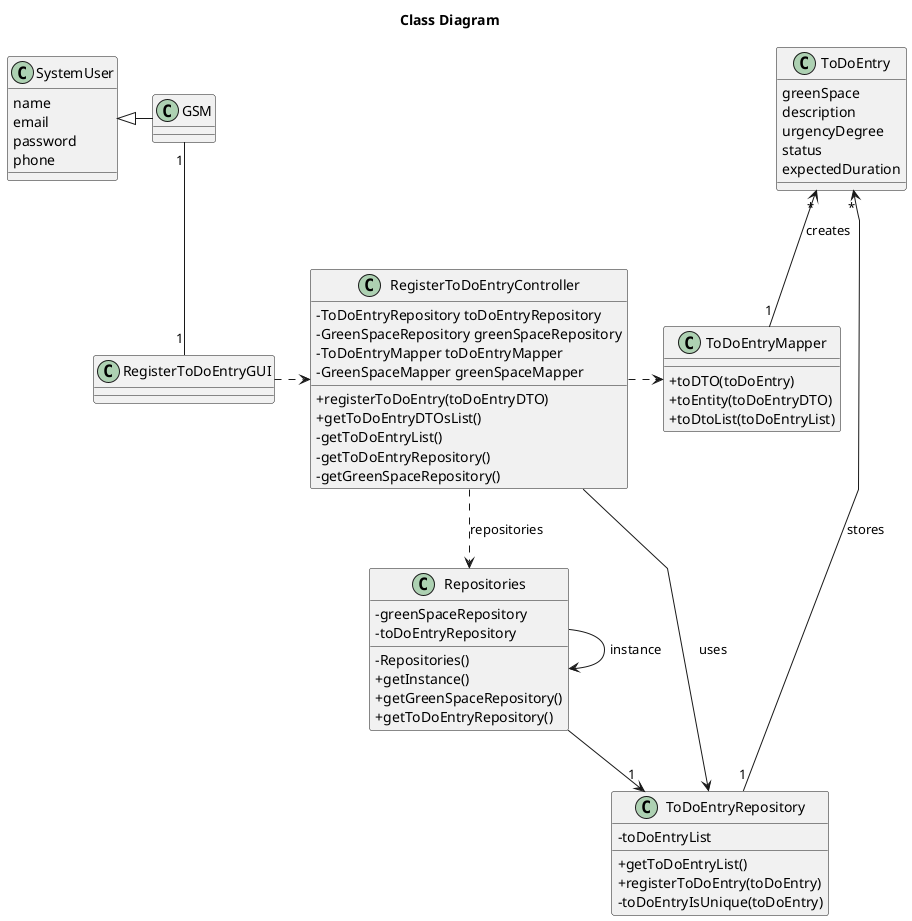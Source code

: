 @startuml
skinparam classAttributeIconSize 0
skinparam packageStyle rectangle
skinparam shadowing false
skinparam linetype polyline

title Class Diagram

class ToDoEntry{
    greenSpace
    description
    urgencyDegree
    status
    expectedDuration
}



class SystemUser {
    name
    email
    password
    phone
}


class ToDoEntryRepository {
    - toDoEntryList
    + getToDoEntryList()
    + registerToDoEntry(toDoEntry)
    - toDoEntryIsUnique(toDoEntry)
}


class Repositories {
    - greenSpaceRepository
    - toDoEntryRepository

    - Repositories()
    + getInstance()
    + getGreenSpaceRepository()
    + getToDoEntryRepository()
}

class ToDoEntryMapper {
    + toDTO(toDoEntry)
    + toEntity(toDoEntryDTO)
    + toDtoList(toDoEntryList)
}


class RegisterToDoEntryController {
    - ToDoEntryRepository toDoEntryRepository
    - GreenSpaceRepository greenSpaceRepository
    - ToDoEntryMapper toDoEntryMapper
    - GreenSpaceMapper greenSpaceMapper
    + registerToDoEntry(toDoEntryDTO)
    + getToDoEntryDTOsList()
    - getToDoEntryList()
    - getToDoEntryRepository()
    - getGreenSpaceRepository()

}

class RegisterToDoEntryGUI {

}

RegisterToDoEntryGUI .> RegisterToDoEntryController
RegisterToDoEntryController ..> Repositories : repositories
Repositories --> "1" ToDoEntryRepository
Repositories -> Repositories : instance
RegisterToDoEntryController .> ToDoEntryMapper
RegisterToDoEntryController --> ToDoEntryRepository : uses

SystemUser <|- GSM

GSM "1" -- "1" RegisterToDoEntryGUI
ToDoEntry "*" <-- "1" ToDoEntryRepository : stores
ToDoEntry "*" <-- "1" ToDoEntryMapper : creates

@enduml
